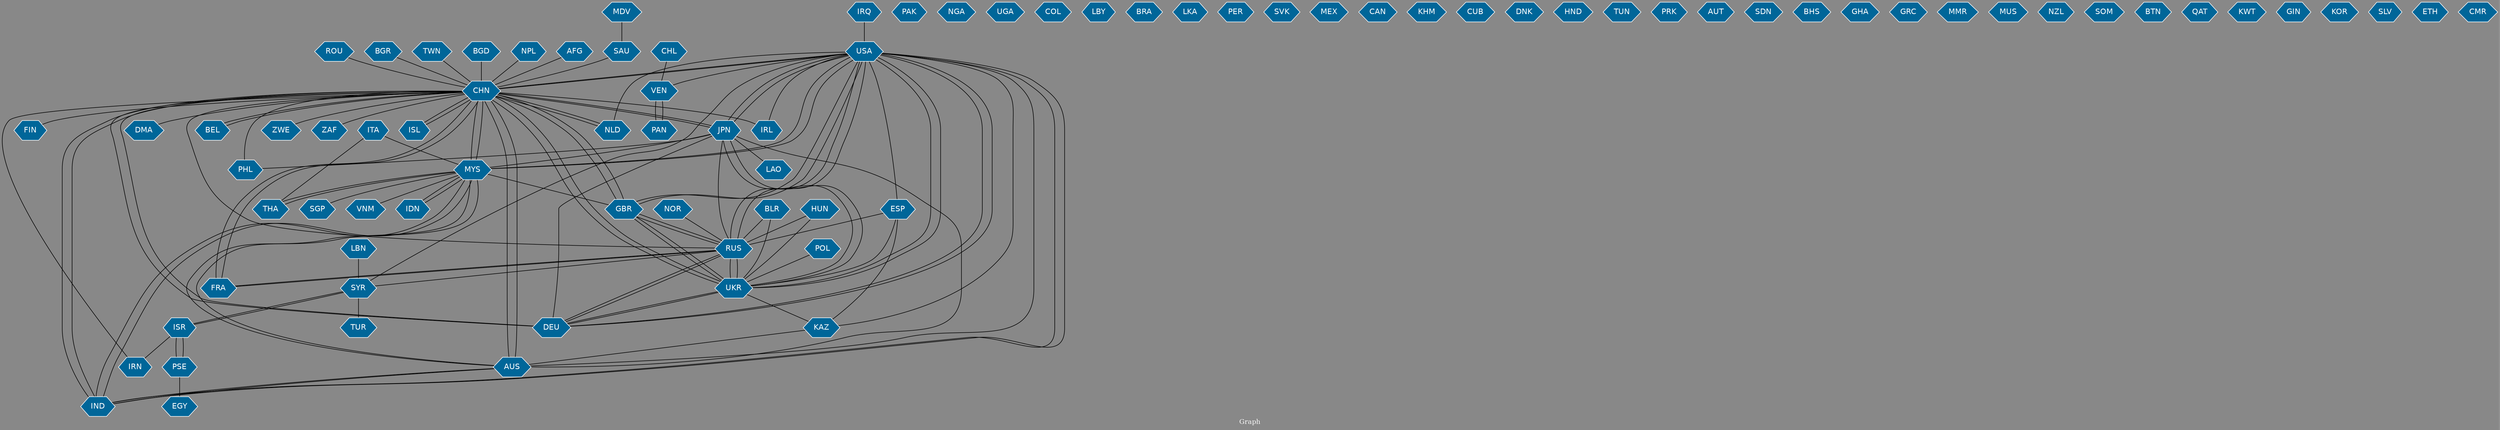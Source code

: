 // Countries together in item graph
graph {
	graph [bgcolor="#888888" fontcolor=white fontsize=12 label="Graph" outputorder=edgesfirst overlap=prism]
	node [color=white fillcolor="#006699" fontcolor=white fontname=Helvetica shape=hexagon style=filled]
	edge [arrowhead=open color=black fontcolor=white fontname=Courier fontsize=12]
		USA [label=USA]
		CHN [label=CHN]
		JPN [label=JPN]
		MYS [label=MYS]
		UKR [label=UKR]
		DEU [label=DEU]
		VNM [label=VNM]
		DMA [label=DMA]
		PAK [label=PAK]
		RUS [label=RUS]
		SYR [label=SYR]
		BLR [label=BLR]
		KAZ [label=KAZ]
		BEL [label=BEL]
		AUS [label=AUS]
		THA [label=THA]
		TUR [label=TUR]
		ESP [label=ESP]
		HUN [label=HUN]
		FRA [label=FRA]
		NGA [label=NGA]
		UGA [label=UGA]
		VEN [label=VEN]
		COL [label=COL]
		LBY [label=LBY]
		BRA [label=BRA]
		LAO [label=LAO]
		IDN [label=IDN]
		LKA [label=LKA]
		IND [label=IND]
		PER [label=PER]
		ISR [label=ISR]
		IRN [label=IRN]
		ZWE [label=ZWE]
		POL [label=POL]
		GBR [label=GBR]
		IRL [label=IRL]
		PSE [label=PSE]
		SVK [label=SVK]
		AFG [label=AFG]
		LBN [label=LBN]
		MEX [label=MEX]
		EGY [label=EGY]
		NLD [label=NLD]
		CAN [label=CAN]
		SGP [label=SGP]
		KHM [label=KHM]
		ZAF [label=ZAF]
		CUB [label=CUB]
		DNK [label=DNK]
		HND [label=HND]
		TUN [label=TUN]
		MDV [label=MDV]
		SAU [label=SAU]
		ROU [label=ROU]
		BGR [label=BGR]
		PHL [label=PHL]
		PRK [label=PRK]
		AUT [label=AUT]
		CHL [label=CHL]
		ITA [label=ITA]
		SDN [label=SDN]
		BHS [label=BHS]
		GHA [label=GHA]
		GRC [label=GRC]
		NOR [label=NOR]
		MMR [label=MMR]
		PAN [label=PAN]
		MUS [label=MUS]
		IRQ [label=IRQ]
		TWN [label=TWN]
		NZL [label=NZL]
		SOM [label=SOM]
		BGD [label=BGD]
		BTN [label=BTN]
		QAT [label=QAT]
		NPL [label=NPL]
		ISL [label=ISL]
		KWT [label=KWT]
		GIN [label=GIN]
		KOR [label=KOR]
		SLV [label=SLV]
		ETH [label=ETH]
		FIN [label=FIN]
		CMR [label=CMR]
			ESP -- UKR [weight=1]
			IDN -- MYS [weight=1]
			SYR -- TUR [weight=1]
			ISL -- CHN [weight=1]
			MYS -- IDN [weight=1]
			SAU -- CHN [weight=1]
			MYS -- USA [weight=1]
			IND -- MYS [weight=6]
			USA -- IND [weight=2]
			CHN -- FIN [weight=1]
			SYR -- ISR [weight=1]
			ISR -- IRN [weight=1]
			JPN -- PHL [weight=1]
			CHN -- DEU [weight=7]
			IND -- CHN [weight=4]
			MYS -- CHN [weight=16]
			ROU -- CHN [weight=1]
			CHN -- ZAF [weight=1]
			JPN -- CHN [weight=6]
			MYS -- VNM [weight=1]
			KAZ -- AUS [weight=1]
			THA -- MYS [weight=1]
			USA -- UKR [weight=10]
			CHN -- ISL [weight=1]
			MYS -- THA [weight=1]
			TWN -- CHN [weight=1]
			DEU -- RUS [weight=2]
			JPN -- USA [weight=2]
			BGD -- CHN [weight=2]
			CHN -- USA [weight=18]
			AUS -- USA [weight=1]
			MYS -- GBR [weight=3]
			CHN -- GBR [weight=3]
			NOR -- RUS [weight=1]
			GBR -- CHN [weight=6]
			AFG -- CHN [weight=1]
			RUS -- SYR [weight=1]
			BLR -- RUS [weight=1]
			DEU -- CHN [weight=17]
			IND -- USA [weight=1]
			CHN -- AUS [weight=4]
			CHN -- IND [weight=3]
			USA -- SYR [weight=1]
			CHN -- RUS [weight=2]
			JPN -- LAO [weight=1]
			BLR -- UKR [weight=1]
			PSE -- EGY [weight=1]
			NPL -- CHN [weight=1]
			JPN -- DEU [weight=1]
			CHN -- JPN [weight=6]
			ITA -- MYS [weight=1]
			LBN -- SYR [weight=1]
			UKR -- USA [weight=17]
			USA -- RUS [weight=14]
			PSE -- ISR [weight=2]
			CHN -- IRL [weight=1]
			CHN -- FRA [weight=11]
			BEL -- CHN [weight=4]
			NLD -- CHN [weight=4]
			GBR -- RUS [weight=2]
			JPN -- AUS [weight=1]
			ESP -- RUS [weight=1]
			CHN -- DMA [weight=1]
			USA -- VEN [weight=1]
			ISR -- PSE [weight=4]
			USA -- MYS [weight=2]
			MYS -- AUS [weight=1]
			MYS -- IND [weight=3]
			UKR -- JPN [weight=1]
			CHL -- VEN [weight=1]
			UKR -- DEU [weight=2]
			BGR -- CHN [weight=1]
			IRN -- CHN [weight=1]
			JPN -- MYS [weight=1]
			UKR -- KAZ [weight=1]
			UKR -- GBR [weight=3]
			VEN -- PAN [weight=1]
			USA -- JPN [weight=3]
			CHN -- PHL [weight=2]
			CHN -- UKR [weight=10]
			RUS -- UKR [weight=30]
			FRA -- RUS [weight=2]
			USA -- ESP [weight=1]
			RUS -- JPN [weight=1]
			MDV -- SAU [weight=1]
			HUN -- UKR [weight=1]
			GBR -- USA [weight=1]
			USA -- DEU [weight=1]
			PAN -- VEN [weight=1]
			DEU -- UKR [weight=4]
			UKR -- RUS [weight=36]
			CHN -- BEL [weight=6]
			ISR -- SYR [weight=1]
			CHN -- NLD [weight=9]
			RUS -- FRA [weight=1]
			IRQ -- USA [weight=1]
			USA -- NLD [weight=3]
			UKR -- CHN [weight=6]
			AUS -- IND [weight=1]
			HUN -- RUS [weight=1]
			IRL -- USA [weight=1]
			MYS -- SGP [weight=1]
			GBR -- UKR [weight=1]
			IND -- AUS [weight=4]
			ITA -- THA [weight=1]
			JPN -- UKR [weight=1]
			RUS -- USA [weight=10]
			DEU -- USA [weight=2]
			USA -- KAZ [weight=1]
			CHN -- ZWE [weight=1]
			RUS -- GBR [weight=3]
			FRA -- CHN [weight=14]
			USA -- CHN [weight=18]
			POL -- UKR [weight=1]
			CHN -- MYS [weight=17]
			RUS -- DEU [weight=1]
			AUS -- CHN [weight=7]
			ESP -- KAZ [weight=1]
			USA -- GBR [weight=1]
			AUS -- MYS [weight=3]
}